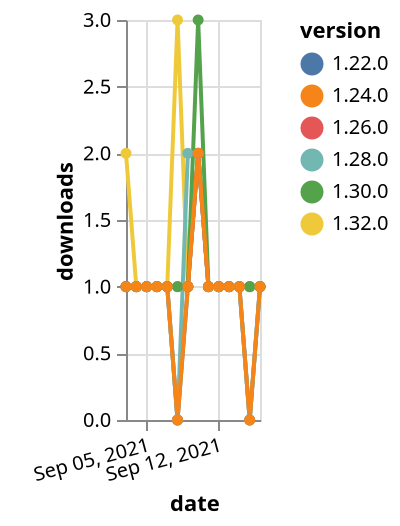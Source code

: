 {"$schema": "https://vega.github.io/schema/vega-lite/v5.json", "description": "A simple bar chart with embedded data.", "data": {"values": [{"date": "2021-09-03", "total": 119, "delta": 2, "version": "1.32.0"}, {"date": "2021-09-04", "total": 120, "delta": 1, "version": "1.32.0"}, {"date": "2021-09-05", "total": 121, "delta": 1, "version": "1.32.0"}, {"date": "2021-09-06", "total": 122, "delta": 1, "version": "1.32.0"}, {"date": "2021-09-07", "total": 123, "delta": 1, "version": "1.32.0"}, {"date": "2021-09-08", "total": 126, "delta": 3, "version": "1.32.0"}, {"date": "2021-09-09", "total": 127, "delta": 1, "version": "1.32.0"}, {"date": "2021-09-10", "total": 129, "delta": 2, "version": "1.32.0"}, {"date": "2021-09-11", "total": 130, "delta": 1, "version": "1.32.0"}, {"date": "2021-09-12", "total": 131, "delta": 1, "version": "1.32.0"}, {"date": "2021-09-13", "total": 132, "delta": 1, "version": "1.32.0"}, {"date": "2021-09-14", "total": 133, "delta": 1, "version": "1.32.0"}, {"date": "2021-09-15", "total": 134, "delta": 1, "version": "1.32.0"}, {"date": "2021-09-16", "total": 135, "delta": 1, "version": "1.32.0"}, {"date": "2021-09-03", "total": 237, "delta": 1, "version": "1.22.0"}, {"date": "2021-09-04", "total": 238, "delta": 1, "version": "1.22.0"}, {"date": "2021-09-05", "total": 239, "delta": 1, "version": "1.22.0"}, {"date": "2021-09-06", "total": 240, "delta": 1, "version": "1.22.0"}, {"date": "2021-09-07", "total": 241, "delta": 1, "version": "1.22.0"}, {"date": "2021-09-08", "total": 241, "delta": 0, "version": "1.22.0"}, {"date": "2021-09-09", "total": 242, "delta": 1, "version": "1.22.0"}, {"date": "2021-09-10", "total": 244, "delta": 2, "version": "1.22.0"}, {"date": "2021-09-11", "total": 245, "delta": 1, "version": "1.22.0"}, {"date": "2021-09-12", "total": 246, "delta": 1, "version": "1.22.0"}, {"date": "2021-09-13", "total": 247, "delta": 1, "version": "1.22.0"}, {"date": "2021-09-14", "total": 248, "delta": 1, "version": "1.22.0"}, {"date": "2021-09-15", "total": 248, "delta": 0, "version": "1.22.0"}, {"date": "2021-09-16", "total": 249, "delta": 1, "version": "1.22.0"}, {"date": "2021-09-03", "total": 150, "delta": 1, "version": "1.28.0"}, {"date": "2021-09-04", "total": 151, "delta": 1, "version": "1.28.0"}, {"date": "2021-09-05", "total": 152, "delta": 1, "version": "1.28.0"}, {"date": "2021-09-06", "total": 153, "delta": 1, "version": "1.28.0"}, {"date": "2021-09-07", "total": 154, "delta": 1, "version": "1.28.0"}, {"date": "2021-09-08", "total": 154, "delta": 0, "version": "1.28.0"}, {"date": "2021-09-09", "total": 156, "delta": 2, "version": "1.28.0"}, {"date": "2021-09-10", "total": 158, "delta": 2, "version": "1.28.0"}, {"date": "2021-09-11", "total": 159, "delta": 1, "version": "1.28.0"}, {"date": "2021-09-12", "total": 160, "delta": 1, "version": "1.28.0"}, {"date": "2021-09-13", "total": 161, "delta": 1, "version": "1.28.0"}, {"date": "2021-09-14", "total": 162, "delta": 1, "version": "1.28.0"}, {"date": "2021-09-15", "total": 162, "delta": 0, "version": "1.28.0"}, {"date": "2021-09-16", "total": 163, "delta": 1, "version": "1.28.0"}, {"date": "2021-09-03", "total": 172, "delta": 1, "version": "1.26.0"}, {"date": "2021-09-04", "total": 173, "delta": 1, "version": "1.26.0"}, {"date": "2021-09-05", "total": 174, "delta": 1, "version": "1.26.0"}, {"date": "2021-09-06", "total": 175, "delta": 1, "version": "1.26.0"}, {"date": "2021-09-07", "total": 176, "delta": 1, "version": "1.26.0"}, {"date": "2021-09-08", "total": 177, "delta": 1, "version": "1.26.0"}, {"date": "2021-09-09", "total": 178, "delta": 1, "version": "1.26.0"}, {"date": "2021-09-10", "total": 180, "delta": 2, "version": "1.26.0"}, {"date": "2021-09-11", "total": 181, "delta": 1, "version": "1.26.0"}, {"date": "2021-09-12", "total": 182, "delta": 1, "version": "1.26.0"}, {"date": "2021-09-13", "total": 183, "delta": 1, "version": "1.26.0"}, {"date": "2021-09-14", "total": 184, "delta": 1, "version": "1.26.0"}, {"date": "2021-09-15", "total": 185, "delta": 1, "version": "1.26.0"}, {"date": "2021-09-16", "total": 186, "delta": 1, "version": "1.26.0"}, {"date": "2021-09-03", "total": 168, "delta": 1, "version": "1.30.0"}, {"date": "2021-09-04", "total": 169, "delta": 1, "version": "1.30.0"}, {"date": "2021-09-05", "total": 170, "delta": 1, "version": "1.30.0"}, {"date": "2021-09-06", "total": 171, "delta": 1, "version": "1.30.0"}, {"date": "2021-09-07", "total": 172, "delta": 1, "version": "1.30.0"}, {"date": "2021-09-08", "total": 173, "delta": 1, "version": "1.30.0"}, {"date": "2021-09-09", "total": 174, "delta": 1, "version": "1.30.0"}, {"date": "2021-09-10", "total": 177, "delta": 3, "version": "1.30.0"}, {"date": "2021-09-11", "total": 178, "delta": 1, "version": "1.30.0"}, {"date": "2021-09-12", "total": 179, "delta": 1, "version": "1.30.0"}, {"date": "2021-09-13", "total": 180, "delta": 1, "version": "1.30.0"}, {"date": "2021-09-14", "total": 181, "delta": 1, "version": "1.30.0"}, {"date": "2021-09-15", "total": 182, "delta": 1, "version": "1.30.0"}, {"date": "2021-09-16", "total": 183, "delta": 1, "version": "1.30.0"}, {"date": "2021-09-03", "total": 188, "delta": 1, "version": "1.24.0"}, {"date": "2021-09-04", "total": 189, "delta": 1, "version": "1.24.0"}, {"date": "2021-09-05", "total": 190, "delta": 1, "version": "1.24.0"}, {"date": "2021-09-06", "total": 191, "delta": 1, "version": "1.24.0"}, {"date": "2021-09-07", "total": 192, "delta": 1, "version": "1.24.0"}, {"date": "2021-09-08", "total": 192, "delta": 0, "version": "1.24.0"}, {"date": "2021-09-09", "total": 193, "delta": 1, "version": "1.24.0"}, {"date": "2021-09-10", "total": 195, "delta": 2, "version": "1.24.0"}, {"date": "2021-09-11", "total": 196, "delta": 1, "version": "1.24.0"}, {"date": "2021-09-12", "total": 197, "delta": 1, "version": "1.24.0"}, {"date": "2021-09-13", "total": 198, "delta": 1, "version": "1.24.0"}, {"date": "2021-09-14", "total": 199, "delta": 1, "version": "1.24.0"}, {"date": "2021-09-15", "total": 199, "delta": 0, "version": "1.24.0"}, {"date": "2021-09-16", "total": 200, "delta": 1, "version": "1.24.0"}]}, "width": "container", "mark": {"type": "line", "point": {"filled": true}}, "encoding": {"x": {"field": "date", "type": "temporal", "timeUnit": "yearmonthdate", "title": "date", "axis": {"labelAngle": -15}}, "y": {"field": "delta", "type": "quantitative", "title": "downloads"}, "color": {"field": "version", "type": "nominal"}, "tooltip": {"field": "delta"}}}